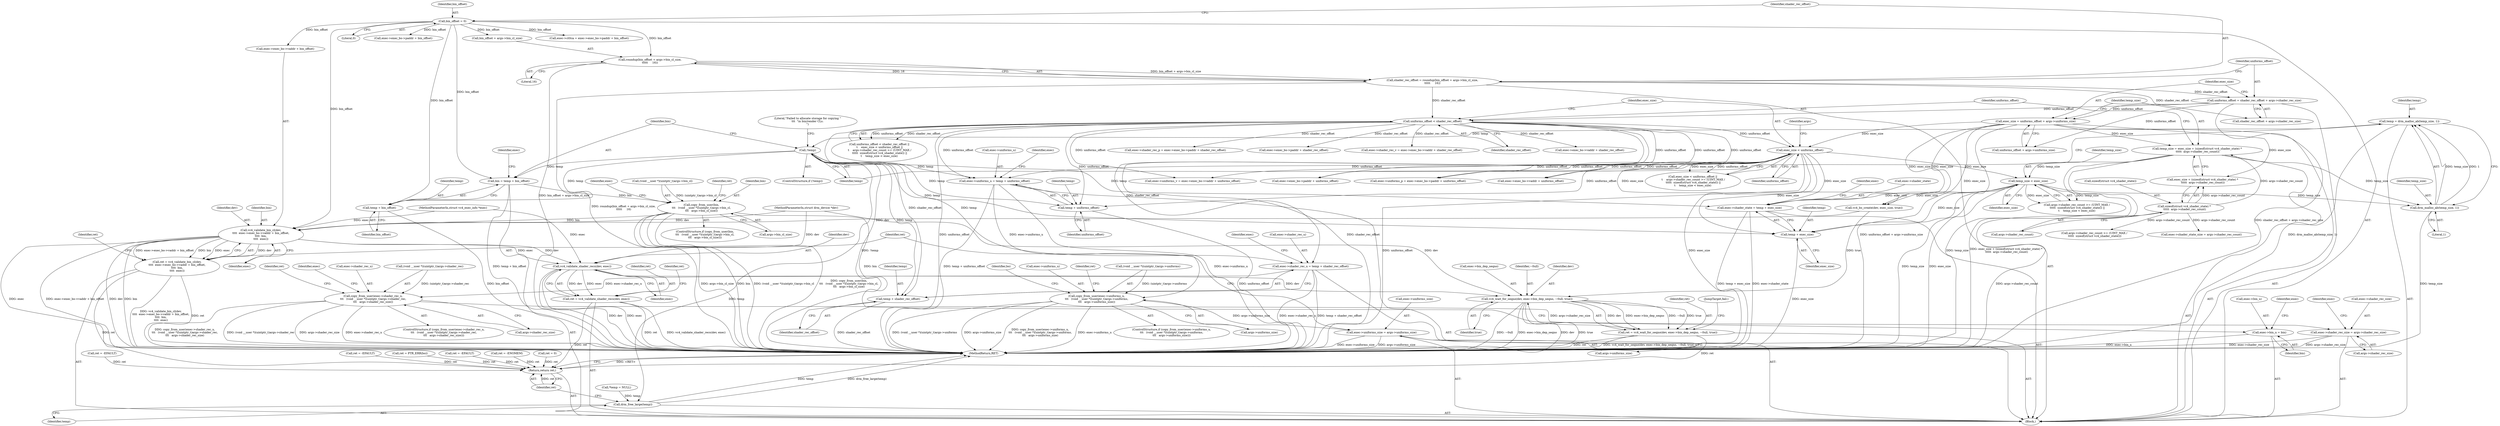 digraph "1_linux_0f2ff82e11c86c05d051cae32b58226392d33bbf@API" {
"1000188" [label="(Call,temp = drm_malloc_ab(temp_size, 1))"];
"1000190" [label="(Call,drm_malloc_ab(temp_size, 1))"];
"1000181" [label="(Call,temp_size < exec_size)"];
"1000152" [label="(Call,temp_size = exec_size + (sizeof(struct vc4_shader_state) *\n \t\t\t\t\t  args->shader_rec_count))"];
"1000144" [label="(Call,exec_size = uniforms_offset + args->uniforms_size)"];
"1000136" [label="(Call,uniforms_offset = shader_rec_offset + args->shader_rec_size)"];
"1000126" [label="(Call,shader_rec_offset = roundup(bin_offset + args->bin_cl_size,\n\t\t\t\t\t     16))"];
"1000128" [label="(Call,roundup(bin_offset + args->bin_cl_size,\n\t\t\t\t\t     16))"];
"1000122" [label="(Call,bin_offset = 0)"];
"1000156" [label="(Call,sizeof(struct vc4_shader_state) *\n \t\t\t\t\t  args->shader_rec_count)"];
"1000169" [label="(Call,exec_size < uniforms_offset)"];
"1000165" [label="(Call,uniforms_offset < shader_rec_offset)"];
"1000194" [label="(Call,!temp)"];
"1000204" [label="(Call,bin = temp + bin_offset)"];
"1000238" [label="(Call,copy_from_user(bin,\n\t\t\t   (void __user *)(uintptr_t)args->bin_cl,\n\t\t\t   args->bin_cl_size))"];
"1000349" [label="(Call,exec->bin_u = bin)"];
"1000414" [label="(Call,vc4_validate_bin_cl(dev,\n\t\t\t\t  exec->exec_bo->vaddr + bin_offset,\n\t\t\t\t  bin,\n\t\t\t\t  exec))"];
"1000412" [label="(Call,ret = vc4_validate_bin_cl(dev,\n\t\t\t\t  exec->exec_bo->vaddr + bin_offset,\n\t\t\t\t  bin,\n\t\t\t\t  exec))"];
"1000448" [label="(Return,return ret;)"];
"1000430" [label="(Call,vc4_validate_shader_recs(dev, exec))"];
"1000428" [label="(Call,ret = vc4_validate_shader_recs(dev, exec))"];
"1000438" [label="(Call,vc4_wait_for_seqno(dev, exec->bin_dep_seqno, ~0ull, true))"];
"1000436" [label="(Call,ret = vc4_wait_for_seqno(dev, exec->bin_dep_seqno, ~0ull, true))"];
"1000206" [label="(Call,temp + bin_offset)"];
"1000209" [label="(Call,exec->shader_rec_u = temp + shader_rec_offset)"];
"1000257" [label="(Call,copy_from_user(exec->shader_rec_u,\n\t\t\t   (void __user *)(uintptr_t)args->shader_rec,\n\t\t\t   args->shader_rec_size))"];
"1000376" [label="(Call,exec->shader_rec_size = args->shader_rec_size)"];
"1000213" [label="(Call,temp + shader_rec_offset)"];
"1000216" [label="(Call,exec->uniforms_u = temp + uniforms_offset)"];
"1000278" [label="(Call,copy_from_user(exec->uniforms_u,\n\t\t\t   (void __user *)(uintptr_t)args->uniforms,\n\t\t\t   args->uniforms_size))"];
"1000405" [label="(Call,exec->uniforms_size = args->uniforms_size)"];
"1000220" [label="(Call,temp + uniforms_offset)"];
"1000223" [label="(Call,exec->shader_state = temp + exec_size)"];
"1000227" [label="(Call,temp + exec_size)"];
"1000446" [label="(Call,drm_free_large(temp))"];
"1000205" [label="(Identifier,bin)"];
"1000195" [label="(Identifier,temp)"];
"1000227" [label="(Call,temp + exec_size)"];
"1000217" [label="(Call,exec->uniforms_u)"];
"1000440" [label="(Call,exec->bin_dep_seqno)"];
"1000369" [label="(Call,exec->exec_bo->paddr + shader_rec_offset)"];
"1000429" [label="(Identifier,ret)"];
"1000387" [label="(Call,exec->exec_bo->vaddr + uniforms_offset)"];
"1000169" [label="(Call,exec_size < uniforms_offset)"];
"1000294" [label="(Identifier,ret)"];
"1000293" [label="(Call,ret = -EFAULT)"];
"1000413" [label="(Identifier,ret)"];
"1000218" [label="(Identifier,exec)"];
"1000152" [label="(Call,temp_size = exec_size + (sizeof(struct vc4_shader_state) *\n \t\t\t\t\t  args->shader_rec_count))"];
"1000354" [label="(Call,exec->shader_rec_v = exec->exec_bo->vaddr + shader_rec_offset)"];
"1000259" [label="(Identifier,exec)"];
"1000377" [label="(Call,exec->shader_rec_size)"];
"1000240" [label="(Call,(void __user *)(uintptr_t)args->bin_cl)"];
"1000272" [label="(Call,ret = -EFAULT)"];
"1000204" [label="(Call,bin = temp + bin_offset)"];
"1000207" [label="(Identifier,temp)"];
"1000385" [label="(Identifier,exec)"];
"1000273" [label="(Identifier,ret)"];
"1000350" [label="(Call,exec->bin_u)"];
"1000191" [label="(Identifier,temp_size)"];
"1000103" [label="(MethodParameterIn,struct drm_device *dev)"];
"1000124" [label="(Literal,0)"];
"1000167" [label="(Identifier,shader_rec_offset)"];
"1000157" [label="(Call,sizeof(struct vc4_shader_state))"];
"1000423" [label="(Identifier,bin)"];
"1000251" [label="(Call,ret = -EFAULT)"];
"1000172" [label="(Call,args->shader_rec_count >= (UINT_MAX /\n \t\t\t\t\t  sizeof(struct vc4_shader_state)) ||\n\t    temp_size < exec_size)"];
"1000300" [label="(Call,vc4_bo_create(dev, exec_size, true))"];
"1000154" [label="(Call,exec_size + (sizeof(struct vc4_shader_state) *\n \t\t\t\t\t  args->shader_rec_count))"];
"1000447" [label="(Identifier,temp)"];
"1000190" [label="(Call,drm_malloc_ab(temp_size, 1))"];
"1000193" [label="(ControlStructure,if (!temp))"];
"1000182" [label="(Identifier,temp_size)"];
"1000342" [label="(Call,exec->exec_bo->paddr + bin_offset)"];
"1000211" [label="(Identifier,exec)"];
"1000432" [label="(Identifier,exec)"];
"1000113" [label="(Call,*temp = NULL)"];
"1000171" [label="(Identifier,uniforms_offset)"];
"1000225" [label="(Identifier,exec)"];
"1000353" [label="(Identifier,bin)"];
"1000437" [label="(Identifier,ret)"];
"1000444" [label="(Identifier,true)"];
"1000299" [label="(Identifier,bo)"];
"1000383" [label="(Call,exec->uniforms_v = exec->exec_bo->vaddr + uniforms_offset)"];
"1000358" [label="(Call,exec->exec_bo->vaddr + shader_rec_offset)"];
"1000104" [label="(MethodParameterIn,struct vc4_exec_info *exec)"];
"1000153" [label="(Identifier,temp_size)"];
"1000164" [label="(Call,uniforms_offset < shader_rec_offset ||\n \t    exec_size < uniforms_offset ||\n \t    args->shader_rec_count >= (UINT_MAX /\n \t\t\t\t\t  sizeof(struct vc4_shader_state)) ||\n\t    temp_size < exec_size)"];
"1000232" [label="(Identifier,exec)"];
"1000238" [label="(Call,copy_from_user(bin,\n\t\t\t   (void __user *)(uintptr_t)args->bin_cl,\n\t\t\t   args->bin_cl_size))"];
"1000222" [label="(Identifier,uniforms_offset)"];
"1000165" [label="(Call,uniforms_offset < shader_rec_offset)"];
"1000221" [label="(Identifier,temp)"];
"1000199" [label="(Call,ret = -ENOMEM)"];
"1000146" [label="(Call,uniforms_offset + args->uniforms_size)"];
"1000194" [label="(Call,!temp)"];
"1000431" [label="(Identifier,dev)"];
"1000376" [label="(Call,exec->shader_rec_size = args->shader_rec_size)"];
"1000129" [label="(Call,bin_offset + args->bin_cl_size)"];
"1000430" [label="(Call,vc4_validate_shader_recs(dev, exec))"];
"1000415" [label="(Identifier,dev)"];
"1000188" [label="(Call,temp = drm_malloc_ab(temp_size, 1))"];
"1000168" [label="(Call,exec_size < uniforms_offset ||\n \t    args->shader_rec_count >= (UINT_MAX /\n \t\t\t\t\t  sizeof(struct vc4_shader_state)) ||\n\t    temp_size < exec_size)"];
"1000128" [label="(Call,roundup(bin_offset + args->bin_cl_size,\n\t\t\t\t\t     16))"];
"1000268" [label="(Call,args->shader_rec_size)"];
"1000280" [label="(Identifier,exec)"];
"1000414" [label="(Call,vc4_validate_bin_cl(dev,\n\t\t\t\t  exec->exec_bo->vaddr + bin_offset,\n\t\t\t\t  bin,\n\t\t\t\t  exec))"];
"1000443" [label="(Identifier,~0ull)"];
"1000416" [label="(Call,exec->exec_bo->vaddr + bin_offset)"];
"1000446" [label="(Call,drm_free_large(temp))"];
"1000122" [label="(Call,bin_offset = 0)"];
"1000170" [label="(Identifier,exec_size)"];
"1000206" [label="(Call,temp + bin_offset)"];
"1000237" [label="(ControlStructure,if (copy_from_user(bin,\n\t\t\t   (void __user *)(uintptr_t)args->bin_cl,\n\t\t\t   args->bin_cl_size)))"];
"1000159" [label="(Call,args->shader_rec_count)"];
"1000277" [label="(ControlStructure,if (copy_from_user(exec->uniforms_u,\n\t\t\t   (void __user *)(uintptr_t)args->uniforms,\n\t\t\t   args->uniforms_size)))"];
"1000192" [label="(Literal,1)"];
"1000257" [label="(Call,copy_from_user(exec->shader_rec_u,\n\t\t\t   (void __user *)(uintptr_t)args->shader_rec,\n\t\t\t   args->shader_rec_size))"];
"1000209" [label="(Call,exec->shader_rec_u = temp + shader_rec_offset)"];
"1000145" [label="(Identifier,exec_size)"];
"1000252" [label="(Identifier,ret)"];
"1000181" [label="(Call,temp_size < exec_size)"];
"1000449" [label="(Identifier,ret)"];
"1000439" [label="(Identifier,dev)"];
"1000424" [label="(Identifier,exec)"];
"1000137" [label="(Identifier,uniforms_offset)"];
"1000173" [label="(Call,args->shader_rec_count >= (UINT_MAX /\n \t\t\t\t\t  sizeof(struct vc4_shader_state)))"];
"1000356" [label="(Identifier,exec)"];
"1000436" [label="(Call,ret = vc4_wait_for_seqno(dev, exec->bin_dep_seqno, ~0ull, true))"];
"1000127" [label="(Identifier,shader_rec_offset)"];
"1000412" [label="(Call,ret = vc4_validate_bin_cl(dev,\n\t\t\t\t  exec->exec_bo->vaddr + bin_offset,\n\t\t\t\t  bin,\n\t\t\t\t  exec))"];
"1000118" [label="(Call,ret = 0)"];
"1000215" [label="(Identifier,shader_rec_offset)"];
"1000198" [label="(Literal,\"Failed to allocate storage for copying \"\n\t\t\t  \"in bin/render CLs.\n\")"];
"1000445" [label="(JumpTarget,fail:)"];
"1000105" [label="(Block,)"];
"1000230" [label="(Call,exec->shader_state_size = args->shader_rec_count)"];
"1000338" [label="(Call,exec->ct0ca = exec->exec_bo->paddr + bin_offset)"];
"1000349" [label="(Call,exec->bin_u = bin)"];
"1000210" [label="(Call,exec->shader_rec_u)"];
"1000126" [label="(Call,shader_rec_offset = roundup(bin_offset + args->bin_cl_size,\n\t\t\t\t\t     16))"];
"1000214" [label="(Identifier,temp)"];
"1000279" [label="(Call,exec->uniforms_u)"];
"1000434" [label="(Identifier,ret)"];
"1000282" [label="(Call,(void __user *)(uintptr_t)args->uniforms)"];
"1000220" [label="(Call,temp + uniforms_offset)"];
"1000189" [label="(Identifier,temp)"];
"1000448" [label="(Return,return ret;)"];
"1000228" [label="(Identifier,temp)"];
"1000138" [label="(Call,shader_rec_offset + args->shader_rec_size)"];
"1000438" [label="(Call,vc4_wait_for_seqno(dev, exec->bin_dep_seqno, ~0ull, true))"];
"1000450" [label="(MethodReturn,RET)"];
"1000175" [label="(Identifier,args)"];
"1000261" [label="(Call,(void __user *)(uintptr_t)args->shader_rec)"];
"1000380" [label="(Call,args->shader_rec_size)"];
"1000208" [label="(Identifier,bin_offset)"];
"1000256" [label="(ControlStructure,if (copy_from_user(exec->shader_rec_u,\n\t\t\t   (void __user *)(uintptr_t)args->shader_rec,\n\t\t\t   args->shader_rec_size)))"];
"1000278" [label="(Call,copy_from_user(exec->uniforms_u,\n\t\t\t   (void __user *)(uintptr_t)args->uniforms,\n\t\t\t   args->uniforms_size))"];
"1000365" [label="(Call,exec->shader_rec_p = exec->exec_bo->paddr + shader_rec_offset)"];
"1000229" [label="(Identifier,exec_size)"];
"1000426" [label="(Identifier,ret)"];
"1000216" [label="(Call,exec->uniforms_u = temp + uniforms_offset)"];
"1000394" [label="(Call,exec->uniforms_p = exec->exec_bo->paddr + uniforms_offset)"];
"1000409" [label="(Call,args->uniforms_size)"];
"1000224" [label="(Call,exec->shader_state)"];
"1000398" [label="(Call,exec->exec_bo->paddr + uniforms_offset)"];
"1000166" [label="(Identifier,uniforms_offset)"];
"1000239" [label="(Identifier,bin)"];
"1000406" [label="(Call,exec->uniforms_size)"];
"1000213" [label="(Call,temp + shader_rec_offset)"];
"1000405" [label="(Call,exec->uniforms_size = args->uniforms_size)"];
"1000144" [label="(Call,exec_size = uniforms_offset + args->uniforms_size)"];
"1000289" [label="(Call,args->uniforms_size)"];
"1000428" [label="(Call,ret = vc4_validate_shader_recs(dev, exec))"];
"1000258" [label="(Call,exec->shader_rec_u)"];
"1000310" [label="(Call,ret = PTR_ERR(bo))"];
"1000156" [label="(Call,sizeof(struct vc4_shader_state) *\n \t\t\t\t\t  args->shader_rec_count)"];
"1000247" [label="(Call,args->bin_cl_size)"];
"1000123" [label="(Identifier,bin_offset)"];
"1000223" [label="(Call,exec->shader_state = temp + exec_size)"];
"1000136" [label="(Call,uniforms_offset = shader_rec_offset + args->shader_rec_size)"];
"1000183" [label="(Identifier,exec_size)"];
"1000134" [label="(Literal,16)"];
"1000188" -> "1000105"  [label="AST: "];
"1000188" -> "1000190"  [label="CFG: "];
"1000189" -> "1000188"  [label="AST: "];
"1000190" -> "1000188"  [label="AST: "];
"1000195" -> "1000188"  [label="CFG: "];
"1000188" -> "1000450"  [label="DDG: drm_malloc_ab(temp_size, 1)"];
"1000190" -> "1000188"  [label="DDG: temp_size"];
"1000190" -> "1000188"  [label="DDG: 1"];
"1000188" -> "1000194"  [label="DDG: temp"];
"1000190" -> "1000192"  [label="CFG: "];
"1000191" -> "1000190"  [label="AST: "];
"1000192" -> "1000190"  [label="AST: "];
"1000190" -> "1000450"  [label="DDG: temp_size"];
"1000181" -> "1000190"  [label="DDG: temp_size"];
"1000152" -> "1000190"  [label="DDG: temp_size"];
"1000181" -> "1000172"  [label="AST: "];
"1000181" -> "1000183"  [label="CFG: "];
"1000182" -> "1000181"  [label="AST: "];
"1000183" -> "1000181"  [label="AST: "];
"1000172" -> "1000181"  [label="CFG: "];
"1000181" -> "1000450"  [label="DDG: temp_size"];
"1000181" -> "1000450"  [label="DDG: exec_size"];
"1000181" -> "1000172"  [label="DDG: temp_size"];
"1000181" -> "1000172"  [label="DDG: exec_size"];
"1000152" -> "1000181"  [label="DDG: temp_size"];
"1000169" -> "1000181"  [label="DDG: exec_size"];
"1000181" -> "1000223"  [label="DDG: exec_size"];
"1000181" -> "1000227"  [label="DDG: exec_size"];
"1000181" -> "1000300"  [label="DDG: exec_size"];
"1000152" -> "1000105"  [label="AST: "];
"1000152" -> "1000154"  [label="CFG: "];
"1000153" -> "1000152"  [label="AST: "];
"1000154" -> "1000152"  [label="AST: "];
"1000166" -> "1000152"  [label="CFG: "];
"1000152" -> "1000450"  [label="DDG: exec_size + (sizeof(struct vc4_shader_state) *\n \t\t\t\t\t  args->shader_rec_count)"];
"1000152" -> "1000450"  [label="DDG: temp_size"];
"1000144" -> "1000152"  [label="DDG: exec_size"];
"1000156" -> "1000152"  [label="DDG: args->shader_rec_count"];
"1000144" -> "1000105"  [label="AST: "];
"1000144" -> "1000146"  [label="CFG: "];
"1000145" -> "1000144"  [label="AST: "];
"1000146" -> "1000144"  [label="AST: "];
"1000153" -> "1000144"  [label="CFG: "];
"1000144" -> "1000450"  [label="DDG: uniforms_offset + args->uniforms_size"];
"1000136" -> "1000144"  [label="DDG: uniforms_offset"];
"1000144" -> "1000154"  [label="DDG: exec_size"];
"1000144" -> "1000169"  [label="DDG: exec_size"];
"1000144" -> "1000223"  [label="DDG: exec_size"];
"1000144" -> "1000227"  [label="DDG: exec_size"];
"1000144" -> "1000300"  [label="DDG: exec_size"];
"1000136" -> "1000105"  [label="AST: "];
"1000136" -> "1000138"  [label="CFG: "];
"1000137" -> "1000136"  [label="AST: "];
"1000138" -> "1000136"  [label="AST: "];
"1000145" -> "1000136"  [label="CFG: "];
"1000136" -> "1000450"  [label="DDG: shader_rec_offset + args->shader_rec_size"];
"1000126" -> "1000136"  [label="DDG: shader_rec_offset"];
"1000136" -> "1000146"  [label="DDG: uniforms_offset"];
"1000136" -> "1000165"  [label="DDG: uniforms_offset"];
"1000126" -> "1000105"  [label="AST: "];
"1000126" -> "1000128"  [label="CFG: "];
"1000127" -> "1000126"  [label="AST: "];
"1000128" -> "1000126"  [label="AST: "];
"1000137" -> "1000126"  [label="CFG: "];
"1000126" -> "1000450"  [label="DDG: roundup(bin_offset + args->bin_cl_size,\n\t\t\t\t\t     16)"];
"1000128" -> "1000126"  [label="DDG: bin_offset + args->bin_cl_size"];
"1000128" -> "1000126"  [label="DDG: 16"];
"1000126" -> "1000138"  [label="DDG: shader_rec_offset"];
"1000126" -> "1000165"  [label="DDG: shader_rec_offset"];
"1000128" -> "1000134"  [label="CFG: "];
"1000129" -> "1000128"  [label="AST: "];
"1000134" -> "1000128"  [label="AST: "];
"1000128" -> "1000450"  [label="DDG: bin_offset + args->bin_cl_size"];
"1000122" -> "1000128"  [label="DDG: bin_offset"];
"1000122" -> "1000105"  [label="AST: "];
"1000122" -> "1000124"  [label="CFG: "];
"1000123" -> "1000122"  [label="AST: "];
"1000124" -> "1000122"  [label="AST: "];
"1000127" -> "1000122"  [label="CFG: "];
"1000122" -> "1000129"  [label="DDG: bin_offset"];
"1000122" -> "1000204"  [label="DDG: bin_offset"];
"1000122" -> "1000206"  [label="DDG: bin_offset"];
"1000122" -> "1000338"  [label="DDG: bin_offset"];
"1000122" -> "1000342"  [label="DDG: bin_offset"];
"1000122" -> "1000414"  [label="DDG: bin_offset"];
"1000122" -> "1000416"  [label="DDG: bin_offset"];
"1000156" -> "1000154"  [label="AST: "];
"1000156" -> "1000159"  [label="CFG: "];
"1000157" -> "1000156"  [label="AST: "];
"1000159" -> "1000156"  [label="AST: "];
"1000154" -> "1000156"  [label="CFG: "];
"1000156" -> "1000450"  [label="DDG: args->shader_rec_count"];
"1000156" -> "1000154"  [label="DDG: args->shader_rec_count"];
"1000156" -> "1000173"  [label="DDG: args->shader_rec_count"];
"1000156" -> "1000230"  [label="DDG: args->shader_rec_count"];
"1000169" -> "1000168"  [label="AST: "];
"1000169" -> "1000171"  [label="CFG: "];
"1000170" -> "1000169"  [label="AST: "];
"1000171" -> "1000169"  [label="AST: "];
"1000175" -> "1000169"  [label="CFG: "];
"1000168" -> "1000169"  [label="CFG: "];
"1000169" -> "1000450"  [label="DDG: uniforms_offset"];
"1000169" -> "1000450"  [label="DDG: exec_size"];
"1000169" -> "1000168"  [label="DDG: exec_size"];
"1000169" -> "1000168"  [label="DDG: uniforms_offset"];
"1000165" -> "1000169"  [label="DDG: uniforms_offset"];
"1000169" -> "1000216"  [label="DDG: uniforms_offset"];
"1000169" -> "1000220"  [label="DDG: uniforms_offset"];
"1000169" -> "1000223"  [label="DDG: exec_size"];
"1000169" -> "1000227"  [label="DDG: exec_size"];
"1000169" -> "1000300"  [label="DDG: exec_size"];
"1000169" -> "1000383"  [label="DDG: uniforms_offset"];
"1000169" -> "1000387"  [label="DDG: uniforms_offset"];
"1000169" -> "1000394"  [label="DDG: uniforms_offset"];
"1000169" -> "1000398"  [label="DDG: uniforms_offset"];
"1000165" -> "1000164"  [label="AST: "];
"1000165" -> "1000167"  [label="CFG: "];
"1000166" -> "1000165"  [label="AST: "];
"1000167" -> "1000165"  [label="AST: "];
"1000170" -> "1000165"  [label="CFG: "];
"1000164" -> "1000165"  [label="CFG: "];
"1000165" -> "1000450"  [label="DDG: uniforms_offset"];
"1000165" -> "1000450"  [label="DDG: shader_rec_offset"];
"1000165" -> "1000164"  [label="DDG: uniforms_offset"];
"1000165" -> "1000164"  [label="DDG: shader_rec_offset"];
"1000165" -> "1000209"  [label="DDG: shader_rec_offset"];
"1000165" -> "1000213"  [label="DDG: shader_rec_offset"];
"1000165" -> "1000216"  [label="DDG: uniforms_offset"];
"1000165" -> "1000220"  [label="DDG: uniforms_offset"];
"1000165" -> "1000354"  [label="DDG: shader_rec_offset"];
"1000165" -> "1000358"  [label="DDG: shader_rec_offset"];
"1000165" -> "1000365"  [label="DDG: shader_rec_offset"];
"1000165" -> "1000369"  [label="DDG: shader_rec_offset"];
"1000165" -> "1000383"  [label="DDG: uniforms_offset"];
"1000165" -> "1000387"  [label="DDG: uniforms_offset"];
"1000165" -> "1000394"  [label="DDG: uniforms_offset"];
"1000165" -> "1000398"  [label="DDG: uniforms_offset"];
"1000194" -> "1000193"  [label="AST: "];
"1000194" -> "1000195"  [label="CFG: "];
"1000195" -> "1000194"  [label="AST: "];
"1000198" -> "1000194"  [label="CFG: "];
"1000205" -> "1000194"  [label="CFG: "];
"1000194" -> "1000450"  [label="DDG: !temp"];
"1000194" -> "1000204"  [label="DDG: temp"];
"1000194" -> "1000206"  [label="DDG: temp"];
"1000194" -> "1000209"  [label="DDG: temp"];
"1000194" -> "1000213"  [label="DDG: temp"];
"1000194" -> "1000216"  [label="DDG: temp"];
"1000194" -> "1000220"  [label="DDG: temp"];
"1000194" -> "1000223"  [label="DDG: temp"];
"1000194" -> "1000227"  [label="DDG: temp"];
"1000194" -> "1000446"  [label="DDG: temp"];
"1000204" -> "1000105"  [label="AST: "];
"1000204" -> "1000206"  [label="CFG: "];
"1000205" -> "1000204"  [label="AST: "];
"1000206" -> "1000204"  [label="AST: "];
"1000211" -> "1000204"  [label="CFG: "];
"1000204" -> "1000450"  [label="DDG: temp + bin_offset"];
"1000204" -> "1000238"  [label="DDG: bin"];
"1000238" -> "1000237"  [label="AST: "];
"1000238" -> "1000247"  [label="CFG: "];
"1000239" -> "1000238"  [label="AST: "];
"1000240" -> "1000238"  [label="AST: "];
"1000247" -> "1000238"  [label="AST: "];
"1000252" -> "1000238"  [label="CFG: "];
"1000259" -> "1000238"  [label="CFG: "];
"1000238" -> "1000450"  [label="DDG: bin"];
"1000238" -> "1000450"  [label="DDG: (void __user *)(uintptr_t)args->bin_cl"];
"1000238" -> "1000450"  [label="DDG: copy_from_user(bin,\n\t\t\t   (void __user *)(uintptr_t)args->bin_cl,\n\t\t\t   args->bin_cl_size)"];
"1000238" -> "1000450"  [label="DDG: args->bin_cl_size"];
"1000240" -> "1000238"  [label="DDG: (uintptr_t)args->bin_cl"];
"1000238" -> "1000349"  [label="DDG: bin"];
"1000238" -> "1000414"  [label="DDG: bin"];
"1000349" -> "1000105"  [label="AST: "];
"1000349" -> "1000353"  [label="CFG: "];
"1000350" -> "1000349"  [label="AST: "];
"1000353" -> "1000349"  [label="AST: "];
"1000356" -> "1000349"  [label="CFG: "];
"1000349" -> "1000450"  [label="DDG: exec->bin_u"];
"1000414" -> "1000412"  [label="AST: "];
"1000414" -> "1000424"  [label="CFG: "];
"1000415" -> "1000414"  [label="AST: "];
"1000416" -> "1000414"  [label="AST: "];
"1000423" -> "1000414"  [label="AST: "];
"1000424" -> "1000414"  [label="AST: "];
"1000412" -> "1000414"  [label="CFG: "];
"1000414" -> "1000450"  [label="DDG: bin"];
"1000414" -> "1000450"  [label="DDG: exec"];
"1000414" -> "1000450"  [label="DDG: exec->exec_bo->vaddr + bin_offset"];
"1000414" -> "1000450"  [label="DDG: dev"];
"1000414" -> "1000412"  [label="DDG: dev"];
"1000414" -> "1000412"  [label="DDG: exec->exec_bo->vaddr + bin_offset"];
"1000414" -> "1000412"  [label="DDG: bin"];
"1000414" -> "1000412"  [label="DDG: exec"];
"1000300" -> "1000414"  [label="DDG: dev"];
"1000103" -> "1000414"  [label="DDG: dev"];
"1000104" -> "1000414"  [label="DDG: exec"];
"1000414" -> "1000430"  [label="DDG: dev"];
"1000414" -> "1000430"  [label="DDG: exec"];
"1000412" -> "1000105"  [label="AST: "];
"1000413" -> "1000412"  [label="AST: "];
"1000426" -> "1000412"  [label="CFG: "];
"1000412" -> "1000450"  [label="DDG: vc4_validate_bin_cl(dev,\n\t\t\t\t  exec->exec_bo->vaddr + bin_offset,\n\t\t\t\t  bin,\n\t\t\t\t  exec)"];
"1000412" -> "1000450"  [label="DDG: ret"];
"1000412" -> "1000448"  [label="DDG: ret"];
"1000448" -> "1000105"  [label="AST: "];
"1000448" -> "1000449"  [label="CFG: "];
"1000449" -> "1000448"  [label="AST: "];
"1000450" -> "1000448"  [label="CFG: "];
"1000448" -> "1000450"  [label="DDG: <RET>"];
"1000449" -> "1000448"  [label="DDG: ret"];
"1000436" -> "1000448"  [label="DDG: ret"];
"1000293" -> "1000448"  [label="DDG: ret"];
"1000199" -> "1000448"  [label="DDG: ret"];
"1000310" -> "1000448"  [label="DDG: ret"];
"1000251" -> "1000448"  [label="DDG: ret"];
"1000272" -> "1000448"  [label="DDG: ret"];
"1000118" -> "1000448"  [label="DDG: ret"];
"1000428" -> "1000448"  [label="DDG: ret"];
"1000430" -> "1000428"  [label="AST: "];
"1000430" -> "1000432"  [label="CFG: "];
"1000431" -> "1000430"  [label="AST: "];
"1000432" -> "1000430"  [label="AST: "];
"1000428" -> "1000430"  [label="CFG: "];
"1000430" -> "1000450"  [label="DDG: exec"];
"1000430" -> "1000450"  [label="DDG: dev"];
"1000430" -> "1000428"  [label="DDG: dev"];
"1000430" -> "1000428"  [label="DDG: exec"];
"1000103" -> "1000430"  [label="DDG: dev"];
"1000104" -> "1000430"  [label="DDG: exec"];
"1000430" -> "1000438"  [label="DDG: dev"];
"1000428" -> "1000105"  [label="AST: "];
"1000429" -> "1000428"  [label="AST: "];
"1000434" -> "1000428"  [label="CFG: "];
"1000428" -> "1000450"  [label="DDG: vc4_validate_shader_recs(dev, exec)"];
"1000428" -> "1000450"  [label="DDG: ret"];
"1000438" -> "1000436"  [label="AST: "];
"1000438" -> "1000444"  [label="CFG: "];
"1000439" -> "1000438"  [label="AST: "];
"1000440" -> "1000438"  [label="AST: "];
"1000443" -> "1000438"  [label="AST: "];
"1000444" -> "1000438"  [label="AST: "];
"1000436" -> "1000438"  [label="CFG: "];
"1000438" -> "1000450"  [label="DDG: ~0ull"];
"1000438" -> "1000450"  [label="DDG: exec->bin_dep_seqno"];
"1000438" -> "1000450"  [label="DDG: dev"];
"1000438" -> "1000450"  [label="DDG: true"];
"1000438" -> "1000436"  [label="DDG: dev"];
"1000438" -> "1000436"  [label="DDG: exec->bin_dep_seqno"];
"1000438" -> "1000436"  [label="DDG: ~0ull"];
"1000438" -> "1000436"  [label="DDG: true"];
"1000103" -> "1000438"  [label="DDG: dev"];
"1000300" -> "1000438"  [label="DDG: true"];
"1000436" -> "1000105"  [label="AST: "];
"1000437" -> "1000436"  [label="AST: "];
"1000445" -> "1000436"  [label="CFG: "];
"1000436" -> "1000450"  [label="DDG: ret"];
"1000436" -> "1000450"  [label="DDG: vc4_wait_for_seqno(dev, exec->bin_dep_seqno, ~0ull, true)"];
"1000206" -> "1000208"  [label="CFG: "];
"1000207" -> "1000206"  [label="AST: "];
"1000208" -> "1000206"  [label="AST: "];
"1000206" -> "1000450"  [label="DDG: bin_offset"];
"1000209" -> "1000105"  [label="AST: "];
"1000209" -> "1000213"  [label="CFG: "];
"1000210" -> "1000209"  [label="AST: "];
"1000213" -> "1000209"  [label="AST: "];
"1000218" -> "1000209"  [label="CFG: "];
"1000209" -> "1000450"  [label="DDG: exec->shader_rec_u"];
"1000209" -> "1000450"  [label="DDG: temp + shader_rec_offset"];
"1000209" -> "1000257"  [label="DDG: exec->shader_rec_u"];
"1000257" -> "1000256"  [label="AST: "];
"1000257" -> "1000268"  [label="CFG: "];
"1000258" -> "1000257"  [label="AST: "];
"1000261" -> "1000257"  [label="AST: "];
"1000268" -> "1000257"  [label="AST: "];
"1000273" -> "1000257"  [label="CFG: "];
"1000280" -> "1000257"  [label="CFG: "];
"1000257" -> "1000450"  [label="DDG: args->shader_rec_size"];
"1000257" -> "1000450"  [label="DDG: exec->shader_rec_u"];
"1000257" -> "1000450"  [label="DDG: copy_from_user(exec->shader_rec_u,\n\t\t\t   (void __user *)(uintptr_t)args->shader_rec,\n\t\t\t   args->shader_rec_size)"];
"1000257" -> "1000450"  [label="DDG: (void __user *)(uintptr_t)args->shader_rec"];
"1000261" -> "1000257"  [label="DDG: (uintptr_t)args->shader_rec"];
"1000257" -> "1000376"  [label="DDG: args->shader_rec_size"];
"1000376" -> "1000105"  [label="AST: "];
"1000376" -> "1000380"  [label="CFG: "];
"1000377" -> "1000376"  [label="AST: "];
"1000380" -> "1000376"  [label="AST: "];
"1000385" -> "1000376"  [label="CFG: "];
"1000376" -> "1000450"  [label="DDG: exec->shader_rec_size"];
"1000376" -> "1000450"  [label="DDG: args->shader_rec_size"];
"1000213" -> "1000215"  [label="CFG: "];
"1000214" -> "1000213"  [label="AST: "];
"1000215" -> "1000213"  [label="AST: "];
"1000213" -> "1000450"  [label="DDG: shader_rec_offset"];
"1000216" -> "1000105"  [label="AST: "];
"1000216" -> "1000220"  [label="CFG: "];
"1000217" -> "1000216"  [label="AST: "];
"1000220" -> "1000216"  [label="AST: "];
"1000225" -> "1000216"  [label="CFG: "];
"1000216" -> "1000450"  [label="DDG: exec->uniforms_u"];
"1000216" -> "1000450"  [label="DDG: temp + uniforms_offset"];
"1000216" -> "1000278"  [label="DDG: exec->uniforms_u"];
"1000278" -> "1000277"  [label="AST: "];
"1000278" -> "1000289"  [label="CFG: "];
"1000279" -> "1000278"  [label="AST: "];
"1000282" -> "1000278"  [label="AST: "];
"1000289" -> "1000278"  [label="AST: "];
"1000294" -> "1000278"  [label="CFG: "];
"1000299" -> "1000278"  [label="CFG: "];
"1000278" -> "1000450"  [label="DDG: (void __user *)(uintptr_t)args->uniforms"];
"1000278" -> "1000450"  [label="DDG: args->uniforms_size"];
"1000278" -> "1000450"  [label="DDG: copy_from_user(exec->uniforms_u,\n\t\t\t   (void __user *)(uintptr_t)args->uniforms,\n\t\t\t   args->uniforms_size)"];
"1000278" -> "1000450"  [label="DDG: exec->uniforms_u"];
"1000282" -> "1000278"  [label="DDG: (uintptr_t)args->uniforms"];
"1000278" -> "1000405"  [label="DDG: args->uniforms_size"];
"1000405" -> "1000105"  [label="AST: "];
"1000405" -> "1000409"  [label="CFG: "];
"1000406" -> "1000405"  [label="AST: "];
"1000409" -> "1000405"  [label="AST: "];
"1000413" -> "1000405"  [label="CFG: "];
"1000405" -> "1000450"  [label="DDG: args->uniforms_size"];
"1000405" -> "1000450"  [label="DDG: exec->uniforms_size"];
"1000220" -> "1000222"  [label="CFG: "];
"1000221" -> "1000220"  [label="AST: "];
"1000222" -> "1000220"  [label="AST: "];
"1000220" -> "1000450"  [label="DDG: uniforms_offset"];
"1000223" -> "1000105"  [label="AST: "];
"1000223" -> "1000227"  [label="CFG: "];
"1000224" -> "1000223"  [label="AST: "];
"1000227" -> "1000223"  [label="AST: "];
"1000232" -> "1000223"  [label="CFG: "];
"1000223" -> "1000450"  [label="DDG: temp + exec_size"];
"1000223" -> "1000450"  [label="DDG: exec->shader_state"];
"1000227" -> "1000229"  [label="CFG: "];
"1000228" -> "1000227"  [label="AST: "];
"1000229" -> "1000227"  [label="AST: "];
"1000227" -> "1000450"  [label="DDG: exec_size"];
"1000446" -> "1000105"  [label="AST: "];
"1000446" -> "1000447"  [label="CFG: "];
"1000447" -> "1000446"  [label="AST: "];
"1000449" -> "1000446"  [label="CFG: "];
"1000446" -> "1000450"  [label="DDG: drm_free_large(temp)"];
"1000446" -> "1000450"  [label="DDG: temp"];
"1000113" -> "1000446"  [label="DDG: temp"];
}

